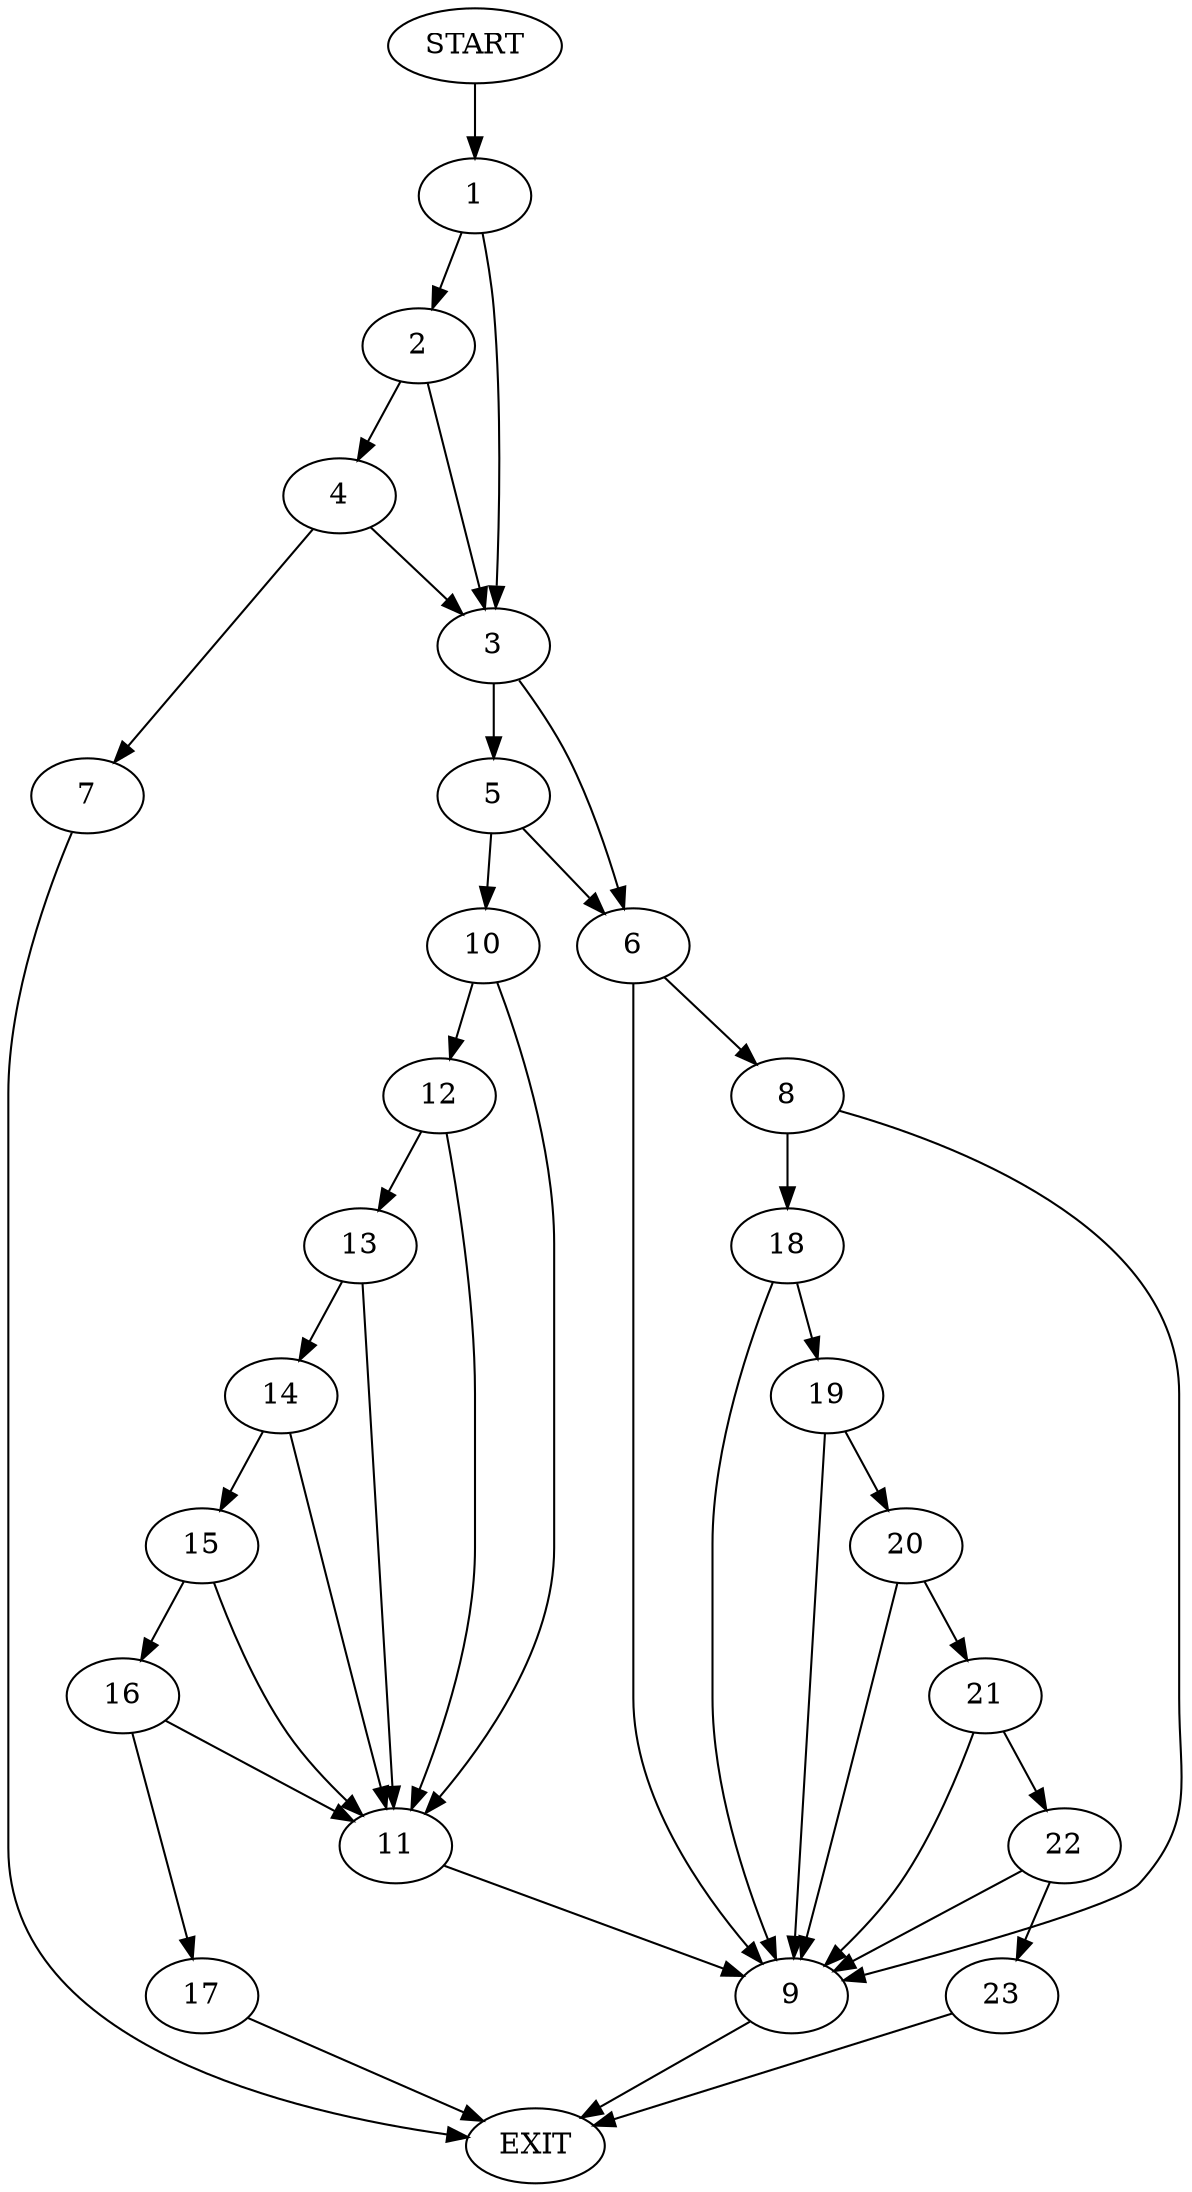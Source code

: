 digraph {
0 [label="START"]
24 [label="EXIT"]
0 -> 1
1 -> 2
1 -> 3
2 -> 3
2 -> 4
3 -> 5
3 -> 6
4 -> 3
4 -> 7
7 -> 24
6 -> 8
6 -> 9
5 -> 6
5 -> 10
10 -> 11
10 -> 12
11 -> 9
12 -> 11
12 -> 13
13 -> 11
13 -> 14
14 -> 11
14 -> 15
15 -> 11
15 -> 16
16 -> 11
16 -> 17
17 -> 24
9 -> 24
8 -> 18
8 -> 9
18 -> 19
18 -> 9
19 -> 20
19 -> 9
20 -> 21
20 -> 9
21 -> 22
21 -> 9
22 -> 23
22 -> 9
23 -> 24
}
